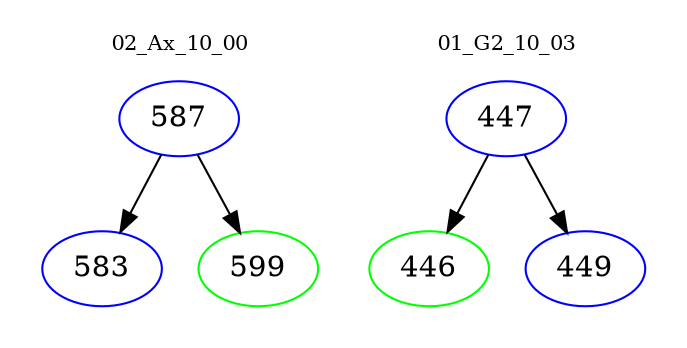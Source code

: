 digraph{
subgraph cluster_0 {
color = white
label = "02_Ax_10_00";
fontsize=10;
T0_587 [label="587", color="blue"]
T0_587 -> T0_583 [color="black"]
T0_583 [label="583", color="blue"]
T0_587 -> T0_599 [color="black"]
T0_599 [label="599", color="green"]
}
subgraph cluster_1 {
color = white
label = "01_G2_10_03";
fontsize=10;
T1_447 [label="447", color="blue"]
T1_447 -> T1_446 [color="black"]
T1_446 [label="446", color="green"]
T1_447 -> T1_449 [color="black"]
T1_449 [label="449", color="blue"]
}
}
